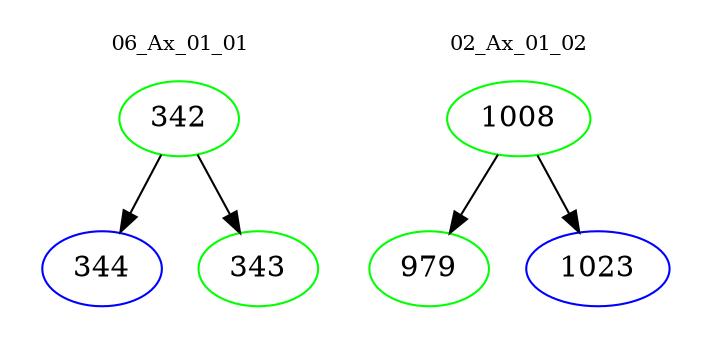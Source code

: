 digraph{
subgraph cluster_0 {
color = white
label = "06_Ax_01_01";
fontsize=10;
T0_342 [label="342", color="green"]
T0_342 -> T0_344 [color="black"]
T0_344 [label="344", color="blue"]
T0_342 -> T0_343 [color="black"]
T0_343 [label="343", color="green"]
}
subgraph cluster_1 {
color = white
label = "02_Ax_01_02";
fontsize=10;
T1_1008 [label="1008", color="green"]
T1_1008 -> T1_979 [color="black"]
T1_979 [label="979", color="green"]
T1_1008 -> T1_1023 [color="black"]
T1_1023 [label="1023", color="blue"]
}
}
